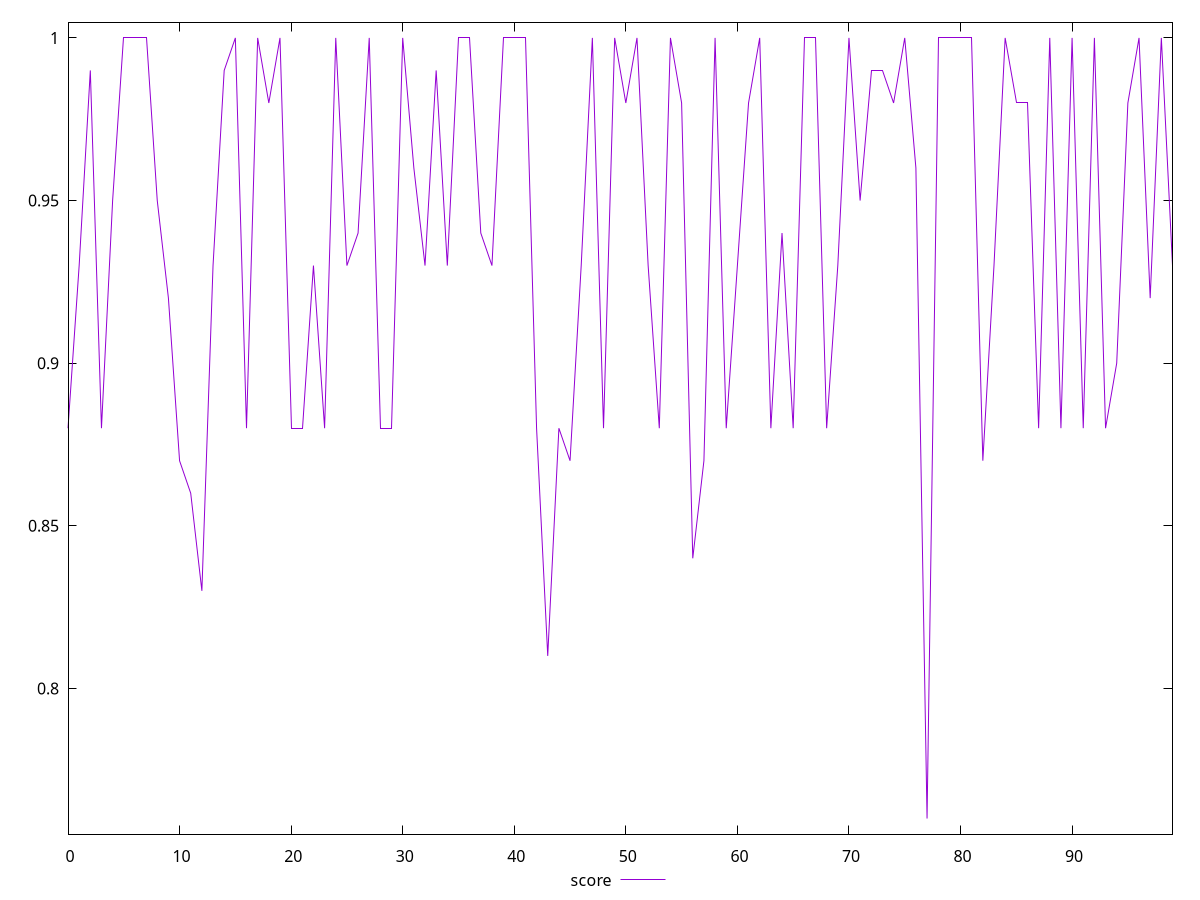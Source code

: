 reset

$score <<EOF
0 0.88
1 0.93
2 0.99
3 0.88
4 0.95
5 1
6 1
7 1
8 0.95
9 0.92
10 0.87
11 0.86
12 0.83
13 0.93
14 0.99
15 1
16 0.88
17 1
18 0.98
19 1
20 0.88
21 0.88
22 0.93
23 0.88
24 1
25 0.93
26 0.94
27 1
28 0.88
29 0.88
30 1
31 0.96
32 0.93
33 0.99
34 0.93
35 1
36 1
37 0.94
38 0.93
39 1
40 1
41 1
42 0.88
43 0.81
44 0.88
45 0.87
46 0.93
47 1
48 0.88
49 1
50 0.98
51 1
52 0.93
53 0.88
54 1
55 0.98
56 0.84
57 0.87
58 1
59 0.88
60 0.93
61 0.98
62 1
63 0.88
64 0.94
65 0.88
66 1
67 1
68 0.88
69 0.93
70 1
71 0.95
72 0.99
73 0.99
74 0.98
75 1
76 0.96
77 0.76
78 1
79 1
80 1
81 1
82 0.87
83 0.93
84 1
85 0.98
86 0.98
87 0.88
88 1
89 0.88
90 1
91 0.88
92 1
93 0.88
94 0.9
95 0.98
96 1
97 0.92
98 1
99 0.93
EOF

set key outside below
set xrange [0:99]
set yrange [0.7552:1.0048]
set trange [0.7552:1.0048]
set terminal svg size 640, 500 enhanced background rgb 'white'
set output "report_00018_2021-02-10T15-25-16.877Z/unused-css-rules/samples/pages/score/values.svg"

plot $score title "score" with line

reset
